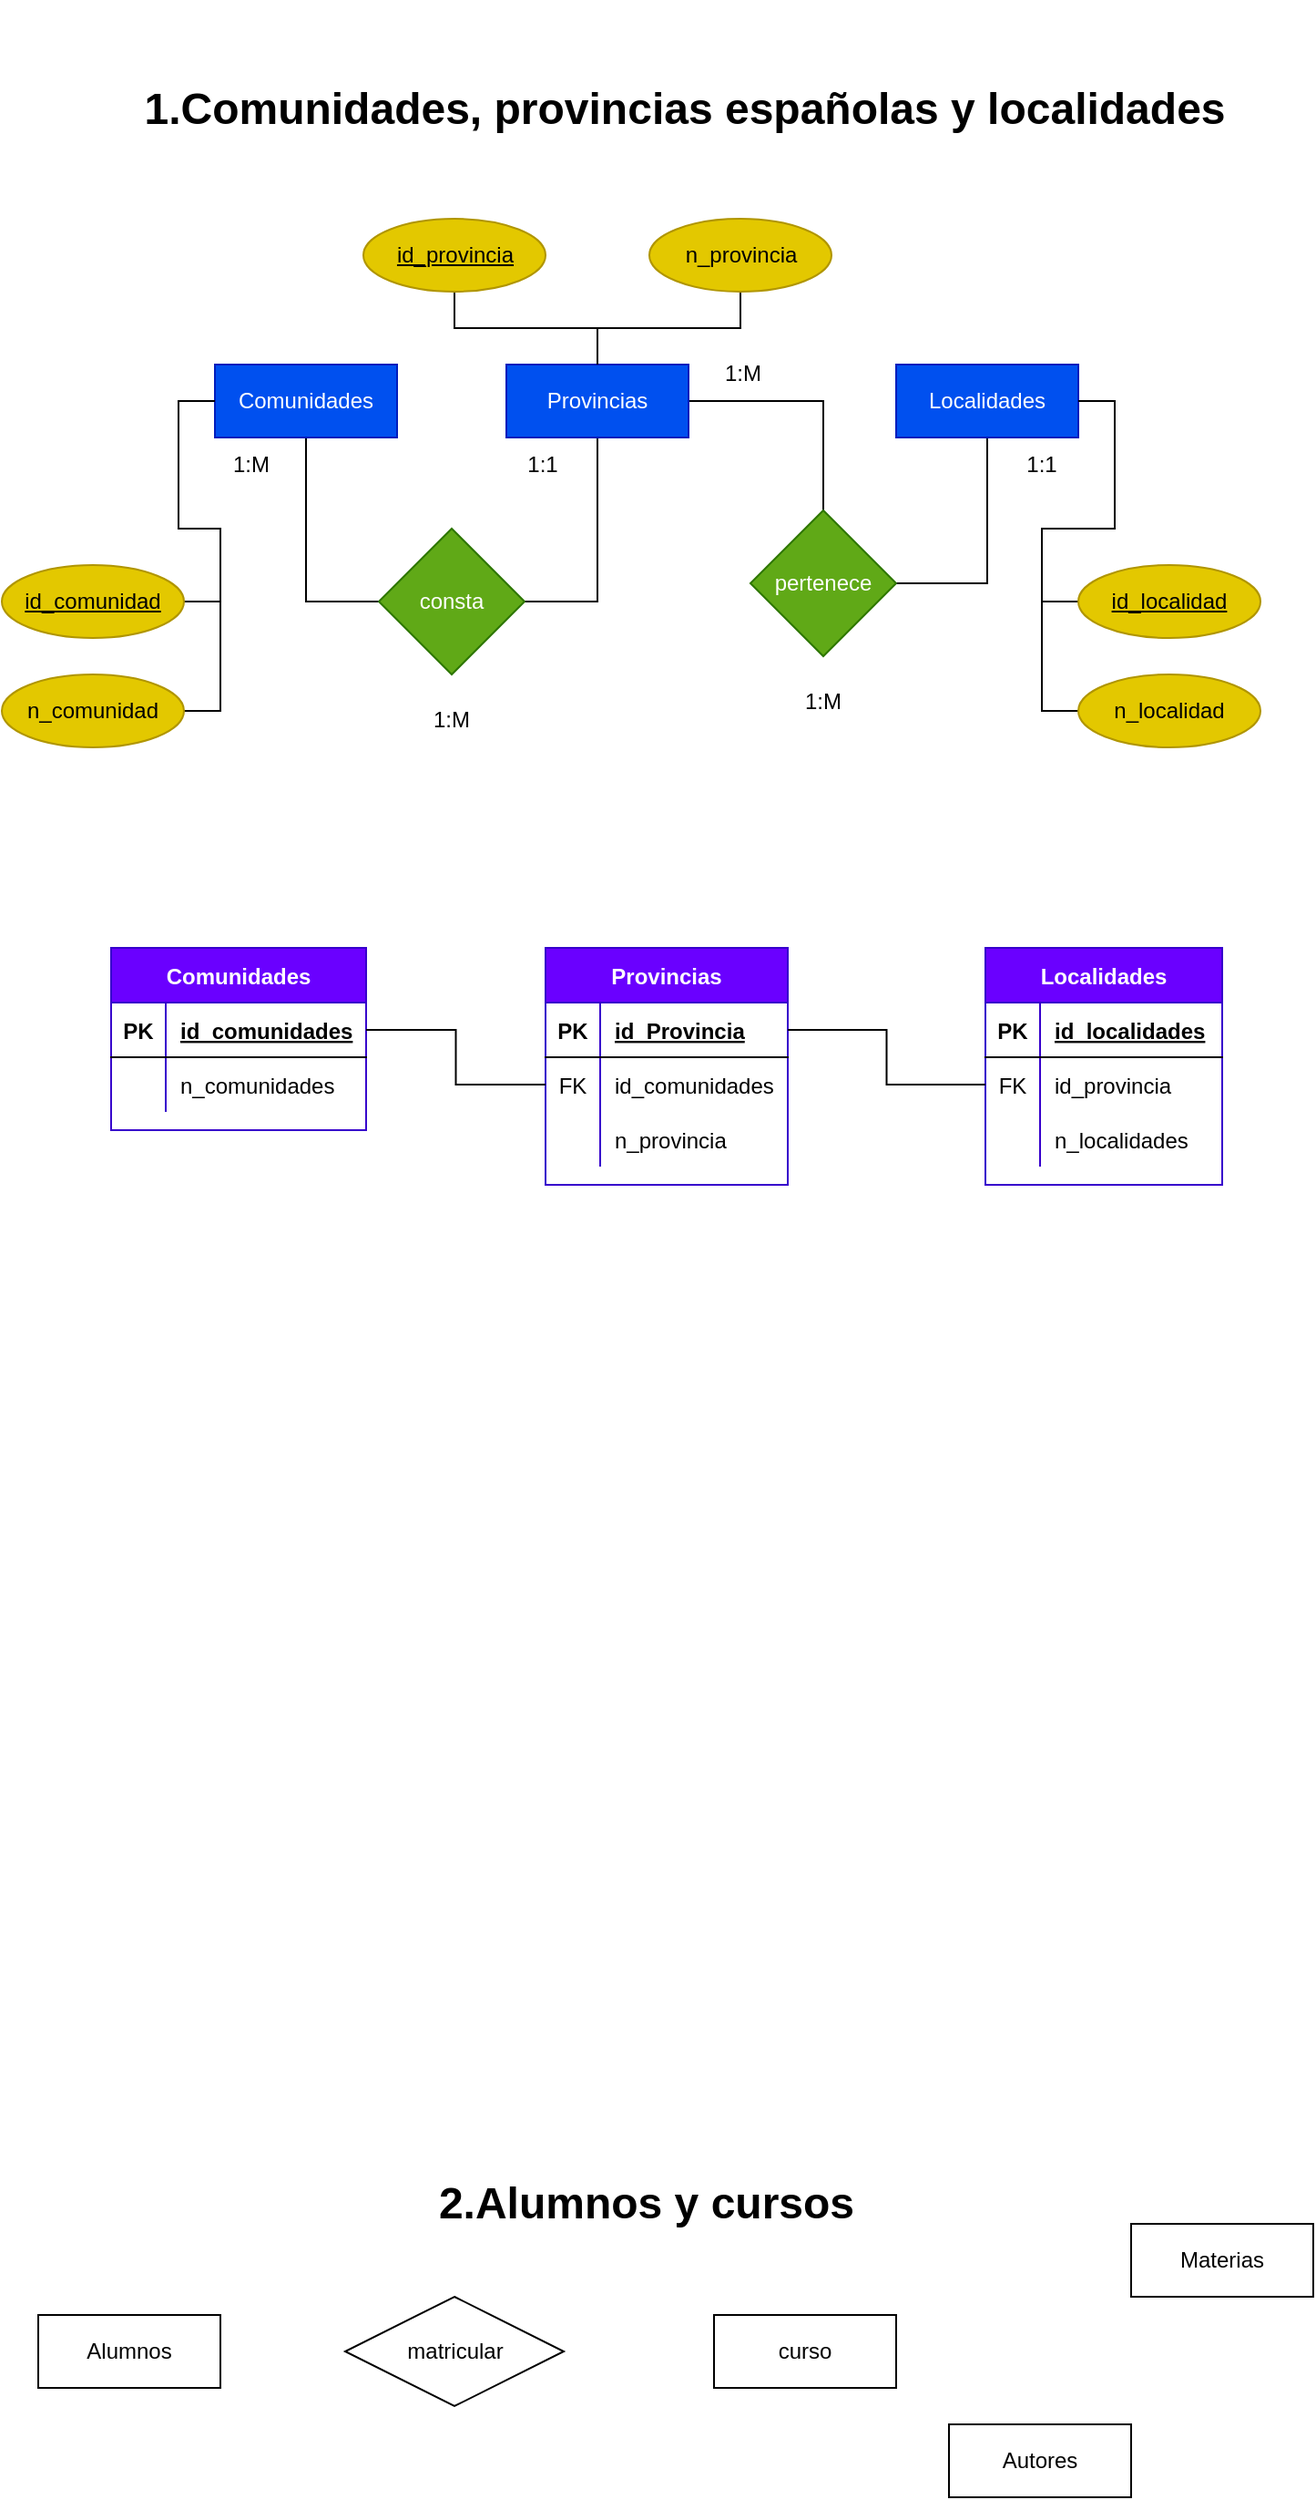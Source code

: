 <mxfile version="19.0.3" type="device"><diagram id="3Ikut28QHt37XXD7ENpm" name="Página-1"><mxGraphModel dx="1422" dy="905" grid="1" gridSize="10" guides="1" tooltips="1" connect="1" arrows="1" fold="1" page="1" pageScale="1" pageWidth="827" pageHeight="1169" math="0" shadow="0"><root><mxCell id="0"/><mxCell id="1" parent="0"/><mxCell id="OwS68qdKAh4sx-A79E9v-1" value="&lt;h1 class=&quot;western&quot;&gt;&#10;1.Comunidades, provincias españolas y localidades&lt;/h1&gt;&#10;&#10;" style="text;html=1;strokeColor=none;fillColor=none;align=center;verticalAlign=middle;whiteSpace=wrap;rounded=0;" vertex="1" parent="1"><mxGeometry x="100" y="50" width="670" height="40" as="geometry"/></mxCell><mxCell id="OwS68qdKAh4sx-A79E9v-9" style="edgeStyle=orthogonalEdgeStyle;rounded=0;orthogonalLoop=1;jettySize=auto;html=1;exitX=1;exitY=0.5;exitDx=0;exitDy=0;entryX=0.5;entryY=0;entryDx=0;entryDy=0;endArrow=none;endFill=0;" edge="1" parent="1" source="OwS68qdKAh4sx-A79E9v-3" target="OwS68qdKAh4sx-A79E9v-6"><mxGeometry relative="1" as="geometry"/></mxCell><mxCell id="OwS68qdKAh4sx-A79E9v-7" style="edgeStyle=orthogonalEdgeStyle;rounded=0;orthogonalLoop=1;jettySize=auto;html=1;exitX=0.5;exitY=1;exitDx=0;exitDy=0;entryX=0;entryY=0.5;entryDx=0;entryDy=0;endArrow=none;endFill=0;" edge="1" parent="1" source="OwS68qdKAh4sx-A79E9v-4" target="OwS68qdKAh4sx-A79E9v-5"><mxGeometry relative="1" as="geometry"/></mxCell><mxCell id="OwS68qdKAh4sx-A79E9v-8" style="edgeStyle=orthogonalEdgeStyle;rounded=0;orthogonalLoop=1;jettySize=auto;html=1;exitX=1;exitY=0.5;exitDx=0;exitDy=0;entryX=0.5;entryY=1;entryDx=0;entryDy=0;endArrow=none;endFill=0;" edge="1" parent="1" source="OwS68qdKAh4sx-A79E9v-5" target="OwS68qdKAh4sx-A79E9v-3"><mxGeometry relative="1" as="geometry"/></mxCell><mxCell id="OwS68qdKAh4sx-A79E9v-10" style="edgeStyle=orthogonalEdgeStyle;rounded=0;orthogonalLoop=1;jettySize=auto;html=1;exitX=1;exitY=0.5;exitDx=0;exitDy=0;entryX=0.5;entryY=1;entryDx=0;entryDy=0;endArrow=none;endFill=0;" edge="1" parent="1" source="OwS68qdKAh4sx-A79E9v-6" target="OwS68qdKAh4sx-A79E9v-2"><mxGeometry relative="1" as="geometry"/></mxCell><mxCell id="OwS68qdKAh4sx-A79E9v-17" value="" style="group" vertex="1" connectable="0" parent="1"><mxGeometry x="167" y="210" width="110" height="70" as="geometry"/></mxCell><mxCell id="OwS68qdKAh4sx-A79E9v-4" value="Comunidades" style="whiteSpace=wrap;html=1;align=center;fillColor=#0050ef;fontColor=#ffffff;strokeColor=#001DBC;" vertex="1" parent="OwS68qdKAh4sx-A79E9v-17"><mxGeometry x="10" width="100" height="40" as="geometry"/></mxCell><mxCell id="OwS68qdKAh4sx-A79E9v-11" value="1:M" style="text;html=1;strokeColor=none;fillColor=none;align=center;verticalAlign=middle;whiteSpace=wrap;rounded=0;" vertex="1" parent="OwS68qdKAh4sx-A79E9v-17"><mxGeometry y="40" width="60" height="30" as="geometry"/></mxCell><mxCell id="OwS68qdKAh4sx-A79E9v-18" value="" style="group" vertex="1" connectable="0" parent="1"><mxGeometry x="267" y="300" width="80" height="120" as="geometry"/></mxCell><mxCell id="OwS68qdKAh4sx-A79E9v-5" value="consta" style="rhombus;whiteSpace=wrap;html=1;fillColor=#60a917;fontColor=#ffffff;strokeColor=#2D7600;" vertex="1" parent="OwS68qdKAh4sx-A79E9v-18"><mxGeometry width="80" height="80" as="geometry"/></mxCell><mxCell id="OwS68qdKAh4sx-A79E9v-13" value="1:M" style="text;html=1;strokeColor=none;fillColor=none;align=center;verticalAlign=middle;whiteSpace=wrap;rounded=0;" vertex="1" parent="OwS68qdKAh4sx-A79E9v-18"><mxGeometry x="10" y="90" width="60" height="30" as="geometry"/></mxCell><mxCell id="OwS68qdKAh4sx-A79E9v-20" value="" style="group" vertex="1" connectable="0" parent="1"><mxGeometry x="471" y="290" width="80" height="120" as="geometry"/></mxCell><mxCell id="OwS68qdKAh4sx-A79E9v-6" value="pertenece" style="rhombus;whiteSpace=wrap;html=1;fillColor=#60a917;fontColor=#ffffff;strokeColor=#2D7600;" vertex="1" parent="OwS68qdKAh4sx-A79E9v-20"><mxGeometry width="80" height="80" as="geometry"/></mxCell><mxCell id="OwS68qdKAh4sx-A79E9v-16" value="1:M" style="text;html=1;strokeColor=none;fillColor=none;align=center;verticalAlign=middle;whiteSpace=wrap;rounded=0;" vertex="1" parent="OwS68qdKAh4sx-A79E9v-20"><mxGeometry x="10" y="90" width="60" height="30" as="geometry"/></mxCell><mxCell id="OwS68qdKAh4sx-A79E9v-21" value="" style="group" vertex="1" connectable="0" parent="1"><mxGeometry x="551" y="210" width="110" height="70" as="geometry"/></mxCell><mxCell id="OwS68qdKAh4sx-A79E9v-2" value="Localidades" style="whiteSpace=wrap;html=1;align=center;fillColor=#0050ef;fontColor=#ffffff;strokeColor=#001DBC;" vertex="1" parent="OwS68qdKAh4sx-A79E9v-21"><mxGeometry width="100" height="40" as="geometry"/></mxCell><mxCell id="OwS68qdKAh4sx-A79E9v-15" value="1:1" style="text;html=1;strokeColor=none;fillColor=none;align=center;verticalAlign=middle;whiteSpace=wrap;rounded=0;" vertex="1" parent="OwS68qdKAh4sx-A79E9v-21"><mxGeometry x="50" y="40" width="60" height="30" as="geometry"/></mxCell><mxCell id="OwS68qdKAh4sx-A79E9v-22" value="" style="group" vertex="1" connectable="0" parent="1"><mxGeometry x="327" y="200" width="170" height="80" as="geometry"/></mxCell><mxCell id="OwS68qdKAh4sx-A79E9v-14" value="1:M" style="text;html=1;strokeColor=none;fillColor=none;align=center;verticalAlign=middle;whiteSpace=wrap;rounded=0;" vertex="1" parent="OwS68qdKAh4sx-A79E9v-22"><mxGeometry x="110" width="60" height="30" as="geometry"/></mxCell><mxCell id="OwS68qdKAh4sx-A79E9v-19" value="" style="group" vertex="1" connectable="0" parent="OwS68qdKAh4sx-A79E9v-22"><mxGeometry y="10" width="110" height="70" as="geometry"/></mxCell><mxCell id="OwS68qdKAh4sx-A79E9v-3" value="Provincias" style="whiteSpace=wrap;html=1;align=center;fillColor=#0050ef;fontColor=#ffffff;strokeColor=#001DBC;" vertex="1" parent="OwS68qdKAh4sx-A79E9v-19"><mxGeometry x="10" width="100" height="40" as="geometry"/></mxCell><mxCell id="OwS68qdKAh4sx-A79E9v-12" value="1:1" style="text;html=1;strokeColor=none;fillColor=none;align=center;verticalAlign=middle;whiteSpace=wrap;rounded=0;" vertex="1" parent="OwS68qdKAh4sx-A79E9v-19"><mxGeometry y="40" width="60" height="30" as="geometry"/></mxCell><mxCell id="OwS68qdKAh4sx-A79E9v-29" style="edgeStyle=orthogonalEdgeStyle;rounded=0;orthogonalLoop=1;jettySize=auto;html=1;exitX=1;exitY=0.5;exitDx=0;exitDy=0;entryX=0;entryY=0.5;entryDx=0;entryDy=0;endArrow=none;endFill=0;" edge="1" parent="1" source="OwS68qdKAh4sx-A79E9v-23" target="OwS68qdKAh4sx-A79E9v-4"><mxGeometry relative="1" as="geometry"><Array as="points"><mxPoint x="180" y="340"/><mxPoint x="180" y="300"/><mxPoint x="157" y="300"/><mxPoint x="157" y="230"/></Array></mxGeometry></mxCell><mxCell id="OwS68qdKAh4sx-A79E9v-23" value="&lt;u&gt;id_comunidad&lt;/u&gt;" style="ellipse;whiteSpace=wrap;html=1;align=center;fillColor=#e3c800;fontColor=#000000;strokeColor=#B09500;" vertex="1" parent="1"><mxGeometry x="60" y="320" width="100" height="40" as="geometry"/></mxCell><mxCell id="OwS68qdKAh4sx-A79E9v-30" style="edgeStyle=orthogonalEdgeStyle;rounded=0;orthogonalLoop=1;jettySize=auto;html=1;exitX=1;exitY=0.5;exitDx=0;exitDy=0;entryX=0;entryY=0.5;entryDx=0;entryDy=0;endArrow=none;endFill=0;" edge="1" parent="1" source="OwS68qdKAh4sx-A79E9v-24" target="OwS68qdKAh4sx-A79E9v-4"><mxGeometry relative="1" as="geometry"><Array as="points"><mxPoint x="180" y="400"/><mxPoint x="180" y="300"/><mxPoint x="157" y="300"/><mxPoint x="157" y="230"/></Array></mxGeometry></mxCell><mxCell id="OwS68qdKAh4sx-A79E9v-24" value="n_comunidad" style="ellipse;whiteSpace=wrap;html=1;align=center;fillColor=#e3c800;fontColor=#000000;strokeColor=#B09500;" vertex="1" parent="1"><mxGeometry x="60" y="380" width="100" height="40" as="geometry"/></mxCell><mxCell id="OwS68qdKAh4sx-A79E9v-31" style="edgeStyle=orthogonalEdgeStyle;rounded=0;orthogonalLoop=1;jettySize=auto;html=1;exitX=0.5;exitY=1;exitDx=0;exitDy=0;entryX=0.5;entryY=0;entryDx=0;entryDy=0;endArrow=none;endFill=0;" edge="1" parent="1" source="OwS68qdKAh4sx-A79E9v-25" target="OwS68qdKAh4sx-A79E9v-3"><mxGeometry relative="1" as="geometry"/></mxCell><mxCell id="OwS68qdKAh4sx-A79E9v-25" value="&lt;u&gt;id_provincia&lt;/u&gt;" style="ellipse;whiteSpace=wrap;html=1;align=center;fillColor=#e3c800;fontColor=#000000;strokeColor=#B09500;" vertex="1" parent="1"><mxGeometry x="258.5" y="130" width="100" height="40" as="geometry"/></mxCell><mxCell id="OwS68qdKAh4sx-A79E9v-32" style="edgeStyle=orthogonalEdgeStyle;rounded=0;orthogonalLoop=1;jettySize=auto;html=1;exitX=0.5;exitY=1;exitDx=0;exitDy=0;entryX=0.5;entryY=0;entryDx=0;entryDy=0;endArrow=none;endFill=0;" edge="1" parent="1" source="OwS68qdKAh4sx-A79E9v-26" target="OwS68qdKAh4sx-A79E9v-3"><mxGeometry relative="1" as="geometry"/></mxCell><mxCell id="OwS68qdKAh4sx-A79E9v-26" value="n_provincia" style="ellipse;whiteSpace=wrap;html=1;align=center;fillColor=#e3c800;fontColor=#000000;strokeColor=#B09500;" vertex="1" parent="1"><mxGeometry x="415.5" y="130" width="100" height="40" as="geometry"/></mxCell><mxCell id="OwS68qdKAh4sx-A79E9v-33" style="edgeStyle=orthogonalEdgeStyle;rounded=0;orthogonalLoop=1;jettySize=auto;html=1;exitX=0;exitY=0.5;exitDx=0;exitDy=0;entryX=1;entryY=0.5;entryDx=0;entryDy=0;endArrow=none;endFill=0;" edge="1" parent="1" source="OwS68qdKAh4sx-A79E9v-27" target="OwS68qdKAh4sx-A79E9v-2"><mxGeometry relative="1" as="geometry"><Array as="points"><mxPoint x="631" y="340"/><mxPoint x="631" y="300"/><mxPoint x="671" y="300"/><mxPoint x="671" y="230"/></Array></mxGeometry></mxCell><mxCell id="OwS68qdKAh4sx-A79E9v-27" value="&lt;u&gt;id_localidad&lt;/u&gt;" style="ellipse;whiteSpace=wrap;html=1;align=center;fillColor=#e3c800;fontColor=#000000;strokeColor=#B09500;" vertex="1" parent="1"><mxGeometry x="651" y="320" width="100" height="40" as="geometry"/></mxCell><mxCell id="OwS68qdKAh4sx-A79E9v-34" style="edgeStyle=orthogonalEdgeStyle;rounded=0;orthogonalLoop=1;jettySize=auto;html=1;exitX=0;exitY=0.5;exitDx=0;exitDy=0;entryX=1;entryY=0.5;entryDx=0;entryDy=0;endArrow=none;endFill=0;" edge="1" parent="1" source="OwS68qdKAh4sx-A79E9v-28" target="OwS68qdKAh4sx-A79E9v-2"><mxGeometry relative="1" as="geometry"><Array as="points"><mxPoint x="631" y="400"/><mxPoint x="631" y="300"/><mxPoint x="671" y="300"/><mxPoint x="671" y="230"/></Array></mxGeometry></mxCell><mxCell id="OwS68qdKAh4sx-A79E9v-28" value="n_localidad" style="ellipse;whiteSpace=wrap;html=1;align=center;fillColor=#e3c800;fontColor=#000000;strokeColor=#B09500;" vertex="1" parent="1"><mxGeometry x="651" y="380" width="100" height="40" as="geometry"/></mxCell><mxCell id="OwS68qdKAh4sx-A79E9v-35" value="Comunidades" style="shape=table;startSize=30;container=1;collapsible=1;childLayout=tableLayout;fixedRows=1;rowLines=0;fontStyle=1;align=center;resizeLast=1;fillColor=#6a00ff;fontColor=#ffffff;strokeColor=#3700CC;" vertex="1" parent="1"><mxGeometry x="120" y="530" width="140" height="100" as="geometry"/></mxCell><mxCell id="OwS68qdKAh4sx-A79E9v-36" value="" style="shape=tableRow;horizontal=0;startSize=0;swimlaneHead=0;swimlaneBody=0;fillColor=none;collapsible=0;dropTarget=0;points=[[0,0.5],[1,0.5]];portConstraint=eastwest;top=0;left=0;right=0;bottom=1;" vertex="1" parent="OwS68qdKAh4sx-A79E9v-35"><mxGeometry y="30" width="140" height="30" as="geometry"/></mxCell><mxCell id="OwS68qdKAh4sx-A79E9v-37" value="PK" style="shape=partialRectangle;connectable=0;fillColor=none;top=0;left=0;bottom=0;right=0;fontStyle=1;overflow=hidden;" vertex="1" parent="OwS68qdKAh4sx-A79E9v-36"><mxGeometry width="30" height="30" as="geometry"><mxRectangle width="30" height="30" as="alternateBounds"/></mxGeometry></mxCell><mxCell id="OwS68qdKAh4sx-A79E9v-38" value="id_comunidades" style="shape=partialRectangle;connectable=0;fillColor=none;top=0;left=0;bottom=0;right=0;align=left;spacingLeft=6;fontStyle=5;overflow=hidden;" vertex="1" parent="OwS68qdKAh4sx-A79E9v-36"><mxGeometry x="30" width="110" height="30" as="geometry"><mxRectangle width="110" height="30" as="alternateBounds"/></mxGeometry></mxCell><mxCell id="OwS68qdKAh4sx-A79E9v-39" value="" style="shape=tableRow;horizontal=0;startSize=0;swimlaneHead=0;swimlaneBody=0;fillColor=none;collapsible=0;dropTarget=0;points=[[0,0.5],[1,0.5]];portConstraint=eastwest;top=0;left=0;right=0;bottom=0;" vertex="1" parent="OwS68qdKAh4sx-A79E9v-35"><mxGeometry y="60" width="140" height="30" as="geometry"/></mxCell><mxCell id="OwS68qdKAh4sx-A79E9v-40" value="" style="shape=partialRectangle;connectable=0;fillColor=none;top=0;left=0;bottom=0;right=0;editable=1;overflow=hidden;" vertex="1" parent="OwS68qdKAh4sx-A79E9v-39"><mxGeometry width="30" height="30" as="geometry"><mxRectangle width="30" height="30" as="alternateBounds"/></mxGeometry></mxCell><mxCell id="OwS68qdKAh4sx-A79E9v-41" value="n_comunidades" style="shape=partialRectangle;connectable=0;fillColor=none;top=0;left=0;bottom=0;right=0;align=left;spacingLeft=6;overflow=hidden;" vertex="1" parent="OwS68qdKAh4sx-A79E9v-39"><mxGeometry x="30" width="110" height="30" as="geometry"><mxRectangle width="110" height="30" as="alternateBounds"/></mxGeometry></mxCell><mxCell id="OwS68qdKAh4sx-A79E9v-48" value="Provincias" style="shape=table;startSize=30;container=1;collapsible=1;childLayout=tableLayout;fixedRows=1;rowLines=0;fontStyle=1;align=center;resizeLast=1;fillColor=#6a00ff;fontColor=#ffffff;strokeColor=#3700CC;" vertex="1" parent="1"><mxGeometry x="358.5" y="530" width="133" height="130" as="geometry"/></mxCell><mxCell id="OwS68qdKAh4sx-A79E9v-49" value="" style="shape=tableRow;horizontal=0;startSize=0;swimlaneHead=0;swimlaneBody=0;fillColor=none;collapsible=0;dropTarget=0;points=[[0,0.5],[1,0.5]];portConstraint=eastwest;top=0;left=0;right=0;bottom=1;" vertex="1" parent="OwS68qdKAh4sx-A79E9v-48"><mxGeometry y="30" width="133" height="30" as="geometry"/></mxCell><mxCell id="OwS68qdKAh4sx-A79E9v-50" value="PK" style="shape=partialRectangle;connectable=0;fillColor=none;top=0;left=0;bottom=0;right=0;fontStyle=1;overflow=hidden;" vertex="1" parent="OwS68qdKAh4sx-A79E9v-49"><mxGeometry width="30" height="30" as="geometry"><mxRectangle width="30" height="30" as="alternateBounds"/></mxGeometry></mxCell><mxCell id="OwS68qdKAh4sx-A79E9v-51" value="id_Provincia" style="shape=partialRectangle;connectable=0;fillColor=none;top=0;left=0;bottom=0;right=0;align=left;spacingLeft=6;fontStyle=5;overflow=hidden;" vertex="1" parent="OwS68qdKAh4sx-A79E9v-49"><mxGeometry x="30" width="103" height="30" as="geometry"><mxRectangle width="103" height="30" as="alternateBounds"/></mxGeometry></mxCell><mxCell id="OwS68qdKAh4sx-A79E9v-52" value="" style="shape=tableRow;horizontal=0;startSize=0;swimlaneHead=0;swimlaneBody=0;fillColor=none;collapsible=0;dropTarget=0;points=[[0,0.5],[1,0.5]];portConstraint=eastwest;top=0;left=0;right=0;bottom=0;" vertex="1" parent="OwS68qdKAh4sx-A79E9v-48"><mxGeometry y="60" width="133" height="30" as="geometry"/></mxCell><mxCell id="OwS68qdKAh4sx-A79E9v-53" value="FK" style="shape=partialRectangle;connectable=0;fillColor=none;top=0;left=0;bottom=0;right=0;editable=1;overflow=hidden;" vertex="1" parent="OwS68qdKAh4sx-A79E9v-52"><mxGeometry width="30" height="30" as="geometry"><mxRectangle width="30" height="30" as="alternateBounds"/></mxGeometry></mxCell><mxCell id="OwS68qdKAh4sx-A79E9v-54" value="id_comunidades" style="shape=partialRectangle;connectable=0;fillColor=none;top=0;left=0;bottom=0;right=0;align=left;spacingLeft=6;overflow=hidden;" vertex="1" parent="OwS68qdKAh4sx-A79E9v-52"><mxGeometry x="30" width="103" height="30" as="geometry"><mxRectangle width="103" height="30" as="alternateBounds"/></mxGeometry></mxCell><mxCell id="OwS68qdKAh4sx-A79E9v-74" value="" style="shape=tableRow;horizontal=0;startSize=0;swimlaneHead=0;swimlaneBody=0;fillColor=none;collapsible=0;dropTarget=0;points=[[0,0.5],[1,0.5]];portConstraint=eastwest;top=0;left=0;right=0;bottom=0;" vertex="1" parent="OwS68qdKAh4sx-A79E9v-48"><mxGeometry y="90" width="133" height="30" as="geometry"/></mxCell><mxCell id="OwS68qdKAh4sx-A79E9v-75" value="" style="shape=partialRectangle;connectable=0;fillColor=none;top=0;left=0;bottom=0;right=0;editable=1;overflow=hidden;" vertex="1" parent="OwS68qdKAh4sx-A79E9v-74"><mxGeometry width="30" height="30" as="geometry"><mxRectangle width="30" height="30" as="alternateBounds"/></mxGeometry></mxCell><mxCell id="OwS68qdKAh4sx-A79E9v-76" value="n_provincia" style="shape=partialRectangle;connectable=0;fillColor=none;top=0;left=0;bottom=0;right=0;align=left;spacingLeft=6;overflow=hidden;" vertex="1" parent="OwS68qdKAh4sx-A79E9v-74"><mxGeometry x="30" width="103" height="30" as="geometry"><mxRectangle width="103" height="30" as="alternateBounds"/></mxGeometry></mxCell><mxCell id="OwS68qdKAh4sx-A79E9v-61" value="Localidades" style="shape=table;startSize=30;container=1;collapsible=1;childLayout=tableLayout;fixedRows=1;rowLines=0;fontStyle=1;align=center;resizeLast=1;fillColor=#6a00ff;fontColor=#ffffff;strokeColor=#3700CC;" vertex="1" parent="1"><mxGeometry x="600" y="530" width="130" height="130" as="geometry"/></mxCell><mxCell id="OwS68qdKAh4sx-A79E9v-62" value="" style="shape=tableRow;horizontal=0;startSize=0;swimlaneHead=0;swimlaneBody=0;fillColor=none;collapsible=0;dropTarget=0;points=[[0,0.5],[1,0.5]];portConstraint=eastwest;top=0;left=0;right=0;bottom=1;" vertex="1" parent="OwS68qdKAh4sx-A79E9v-61"><mxGeometry y="30" width="130" height="30" as="geometry"/></mxCell><mxCell id="OwS68qdKAh4sx-A79E9v-63" value="PK" style="shape=partialRectangle;connectable=0;fillColor=none;top=0;left=0;bottom=0;right=0;fontStyle=1;overflow=hidden;" vertex="1" parent="OwS68qdKAh4sx-A79E9v-62"><mxGeometry width="30" height="30" as="geometry"><mxRectangle width="30" height="30" as="alternateBounds"/></mxGeometry></mxCell><mxCell id="OwS68qdKAh4sx-A79E9v-64" value="id_localidades" style="shape=partialRectangle;connectable=0;fillColor=none;top=0;left=0;bottom=0;right=0;align=left;spacingLeft=6;fontStyle=5;overflow=hidden;" vertex="1" parent="OwS68qdKAh4sx-A79E9v-62"><mxGeometry x="30" width="100" height="30" as="geometry"><mxRectangle width="100" height="30" as="alternateBounds"/></mxGeometry></mxCell><mxCell id="OwS68qdKAh4sx-A79E9v-65" value="" style="shape=tableRow;horizontal=0;startSize=0;swimlaneHead=0;swimlaneBody=0;fillColor=none;collapsible=0;dropTarget=0;points=[[0,0.5],[1,0.5]];portConstraint=eastwest;top=0;left=0;right=0;bottom=0;" vertex="1" parent="OwS68qdKAh4sx-A79E9v-61"><mxGeometry y="60" width="130" height="30" as="geometry"/></mxCell><mxCell id="OwS68qdKAh4sx-A79E9v-66" value="FK" style="shape=partialRectangle;connectable=0;fillColor=none;top=0;left=0;bottom=0;right=0;editable=1;overflow=hidden;" vertex="1" parent="OwS68qdKAh4sx-A79E9v-65"><mxGeometry width="30" height="30" as="geometry"><mxRectangle width="30" height="30" as="alternateBounds"/></mxGeometry></mxCell><mxCell id="OwS68qdKAh4sx-A79E9v-67" value="id_provincia" style="shape=partialRectangle;connectable=0;fillColor=none;top=0;left=0;bottom=0;right=0;align=left;spacingLeft=6;overflow=hidden;" vertex="1" parent="OwS68qdKAh4sx-A79E9v-65"><mxGeometry x="30" width="100" height="30" as="geometry"><mxRectangle width="100" height="30" as="alternateBounds"/></mxGeometry></mxCell><mxCell id="OwS68qdKAh4sx-A79E9v-68" value="" style="shape=tableRow;horizontal=0;startSize=0;swimlaneHead=0;swimlaneBody=0;fillColor=none;collapsible=0;dropTarget=0;points=[[0,0.5],[1,0.5]];portConstraint=eastwest;top=0;left=0;right=0;bottom=0;" vertex="1" parent="OwS68qdKAh4sx-A79E9v-61"><mxGeometry y="90" width="130" height="30" as="geometry"/></mxCell><mxCell id="OwS68qdKAh4sx-A79E9v-69" value="" style="shape=partialRectangle;connectable=0;fillColor=none;top=0;left=0;bottom=0;right=0;editable=1;overflow=hidden;" vertex="1" parent="OwS68qdKAh4sx-A79E9v-68"><mxGeometry width="30" height="30" as="geometry"><mxRectangle width="30" height="30" as="alternateBounds"/></mxGeometry></mxCell><mxCell id="OwS68qdKAh4sx-A79E9v-70" value="n_localidades" style="shape=partialRectangle;connectable=0;fillColor=none;top=0;left=0;bottom=0;right=0;align=left;spacingLeft=6;overflow=hidden;" vertex="1" parent="OwS68qdKAh4sx-A79E9v-68"><mxGeometry x="30" width="100" height="30" as="geometry"><mxRectangle width="100" height="30" as="alternateBounds"/></mxGeometry></mxCell><mxCell id="OwS68qdKAh4sx-A79E9v-77" style="edgeStyle=orthogonalEdgeStyle;rounded=0;orthogonalLoop=1;jettySize=auto;html=1;exitX=1;exitY=0.5;exitDx=0;exitDy=0;entryX=0;entryY=0.5;entryDx=0;entryDy=0;endArrow=none;endFill=0;" edge="1" parent="1" source="OwS68qdKAh4sx-A79E9v-36" target="OwS68qdKAh4sx-A79E9v-52"><mxGeometry relative="1" as="geometry"/></mxCell><mxCell id="OwS68qdKAh4sx-A79E9v-78" style="edgeStyle=orthogonalEdgeStyle;rounded=0;orthogonalLoop=1;jettySize=auto;html=1;exitX=1;exitY=0.5;exitDx=0;exitDy=0;entryX=0;entryY=0.5;entryDx=0;entryDy=0;endArrow=none;endFill=0;" edge="1" parent="1" source="OwS68qdKAh4sx-A79E9v-49" target="OwS68qdKAh4sx-A79E9v-65"><mxGeometry relative="1" as="geometry"/></mxCell><mxCell id="OwS68qdKAh4sx-A79E9v-79" value="&lt;h1 style=&quot;margin-bottom: 0.21cm; background: transparent; break-after: avoid; font-family: &amp;quot;Liberation Sans&amp;quot;, sans-serif; font-size: 18pt; text-align: start; break-before: page;&quot; class=&quot;western&quot;&gt;2.Alumnos y cursos&lt;/h1&gt;" style="text;html=1;strokeColor=none;fillColor=none;align=center;verticalAlign=middle;whiteSpace=wrap;rounded=0;" vertex="1" parent="1"><mxGeometry x="284" y="1200" width="260" height="30" as="geometry"/></mxCell><mxCell id="OwS68qdKAh4sx-A79E9v-81" value="Alumnos" style="whiteSpace=wrap;html=1;align=center;" vertex="1" parent="1"><mxGeometry x="80" y="1280" width="100" height="40" as="geometry"/></mxCell><mxCell id="OwS68qdKAh4sx-A79E9v-82" value="Materias" style="whiteSpace=wrap;html=1;align=center;" vertex="1" parent="1"><mxGeometry x="680" y="1230" width="100" height="40" as="geometry"/></mxCell><mxCell id="OwS68qdKAh4sx-A79E9v-83" value="Autores" style="whiteSpace=wrap;html=1;align=center;" vertex="1" parent="1"><mxGeometry x="580" y="1340" width="100" height="40" as="geometry"/></mxCell><mxCell id="OwS68qdKAh4sx-A79E9v-84" value="curso" style="whiteSpace=wrap;html=1;align=center;" vertex="1" parent="1"><mxGeometry x="451" y="1280" width="100" height="40" as="geometry"/></mxCell><mxCell id="OwS68qdKAh4sx-A79E9v-85" value="matricular" style="shape=rhombus;perimeter=rhombusPerimeter;whiteSpace=wrap;html=1;align=center;" vertex="1" parent="1"><mxGeometry x="248.5" y="1270" width="120" height="60" as="geometry"/></mxCell></root></mxGraphModel></diagram></mxfile>
